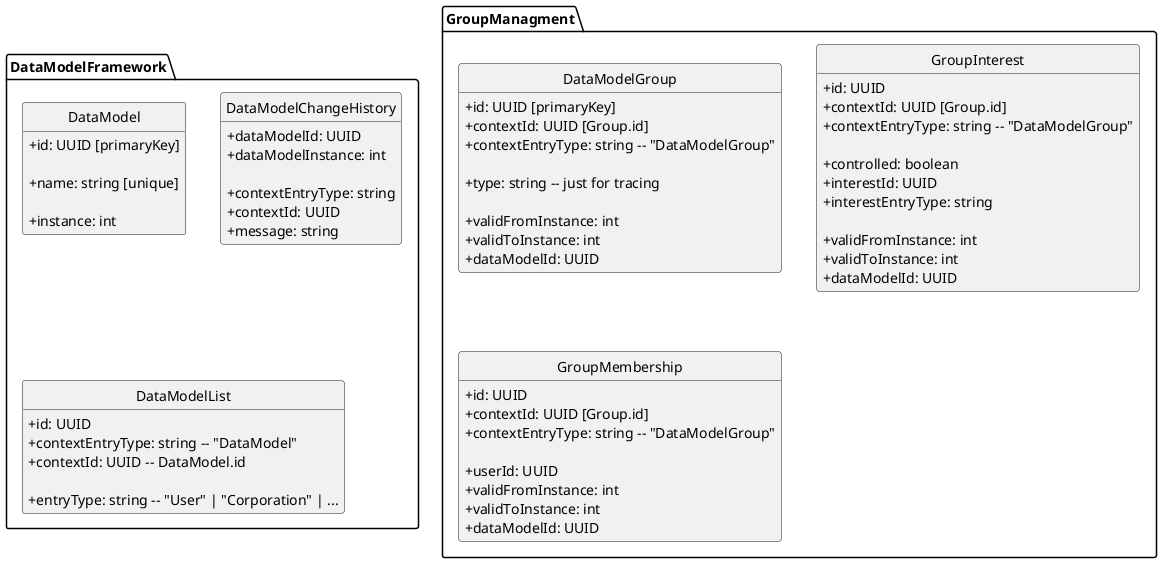 @startuml
skinparam classAttributeIconSize 0
hide empty members
hide circle

package DataModelFramework {

class DataModel {
   + id: UUID [primaryKey]

   + name: string [unique]

   + instance: int
}

class DataModelChangeHistory {
   + dataModelId: UUID
   + dataModelInstance: int

   + contextEntryType: string   
   + contextId: UUID
   + message: string
}

class DataModelList {
   + id: UUID
   + contextEntryType: string -- "DataModel"   
   + contextId: UUID -- DataModel.id
   
   + entryType: string -- "User" | "Corporation" | ...
}

}

package GroupManagment {

class DataModelGroup {
   + id: UUID [primaryKey]
   + contextId: UUID [Group.id]
   + contextEntryType: string -- "DataModelGroup"
   
   + type: string -- just for tracing
   
   + validFromInstance: int
   + validToInstance: int
   + dataModelId: UUID
}

class GroupInterest {
   + id: UUID
   + contextId: UUID [Group.id]
   + contextEntryType: string -- "DataModelGroup"

   + controlled: boolean   
   + interestId: UUID
   + interestEntryType: string
   
   + validFromInstance: int
   + validToInstance: int
   + dataModelId: UUID
}

class GroupMembership {
   + id: UUID
   + contextId: UUID [Group.id]
   + contextEntryType: string -- "DataModelGroup"
   
   + userId: UUID
   + validFromInstance: int
   + validToInstance: int
   + dataModelId: UUID
}


}


@enduml
